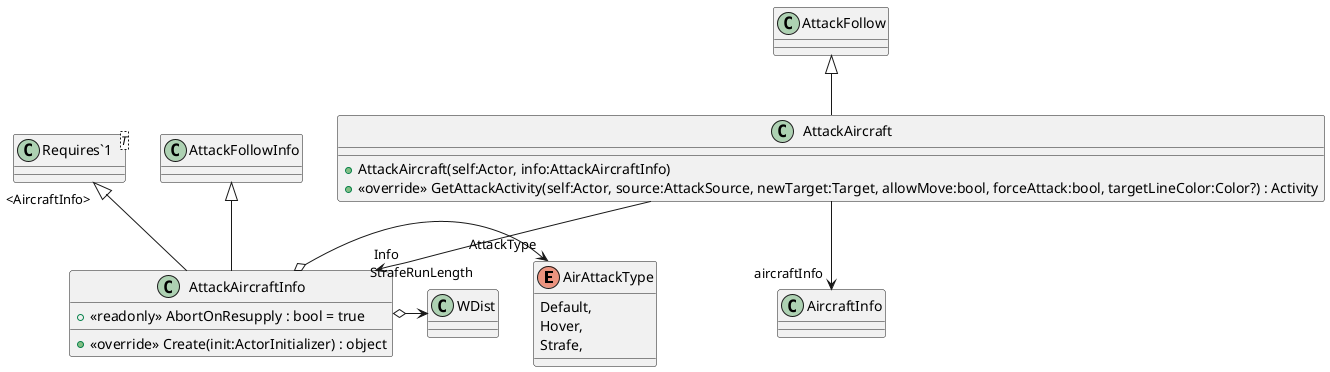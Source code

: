 @startuml
enum AirAttackType {
    Default,
    Hover,
    Strafe,
}
class AttackAircraftInfo {
    + <<readonly>> AbortOnResupply : bool = true
    + <<override>> Create(init:ActorInitializer) : object
}
class AttackAircraft {
    + AttackAircraft(self:Actor, info:AttackAircraftInfo)
    + <<override>> GetAttackActivity(self:Actor, source:AttackSource, newTarget:Target, allowMove:bool, forceAttack:bool, targetLineColor:Color?) : Activity
}
class "Requires`1"<T> {
}
AttackFollowInfo <|-- AttackAircraftInfo
"Requires`1" "<AircraftInfo>" <|-- AttackAircraftInfo
AttackAircraftInfo o-> "AttackType" AirAttackType
AttackAircraftInfo o-> "StrafeRunLength" WDist
AttackFollow <|-- AttackAircraft
AttackAircraft --> "Info" AttackAircraftInfo
AttackAircraft --> "aircraftInfo" AircraftInfo
@enduml
